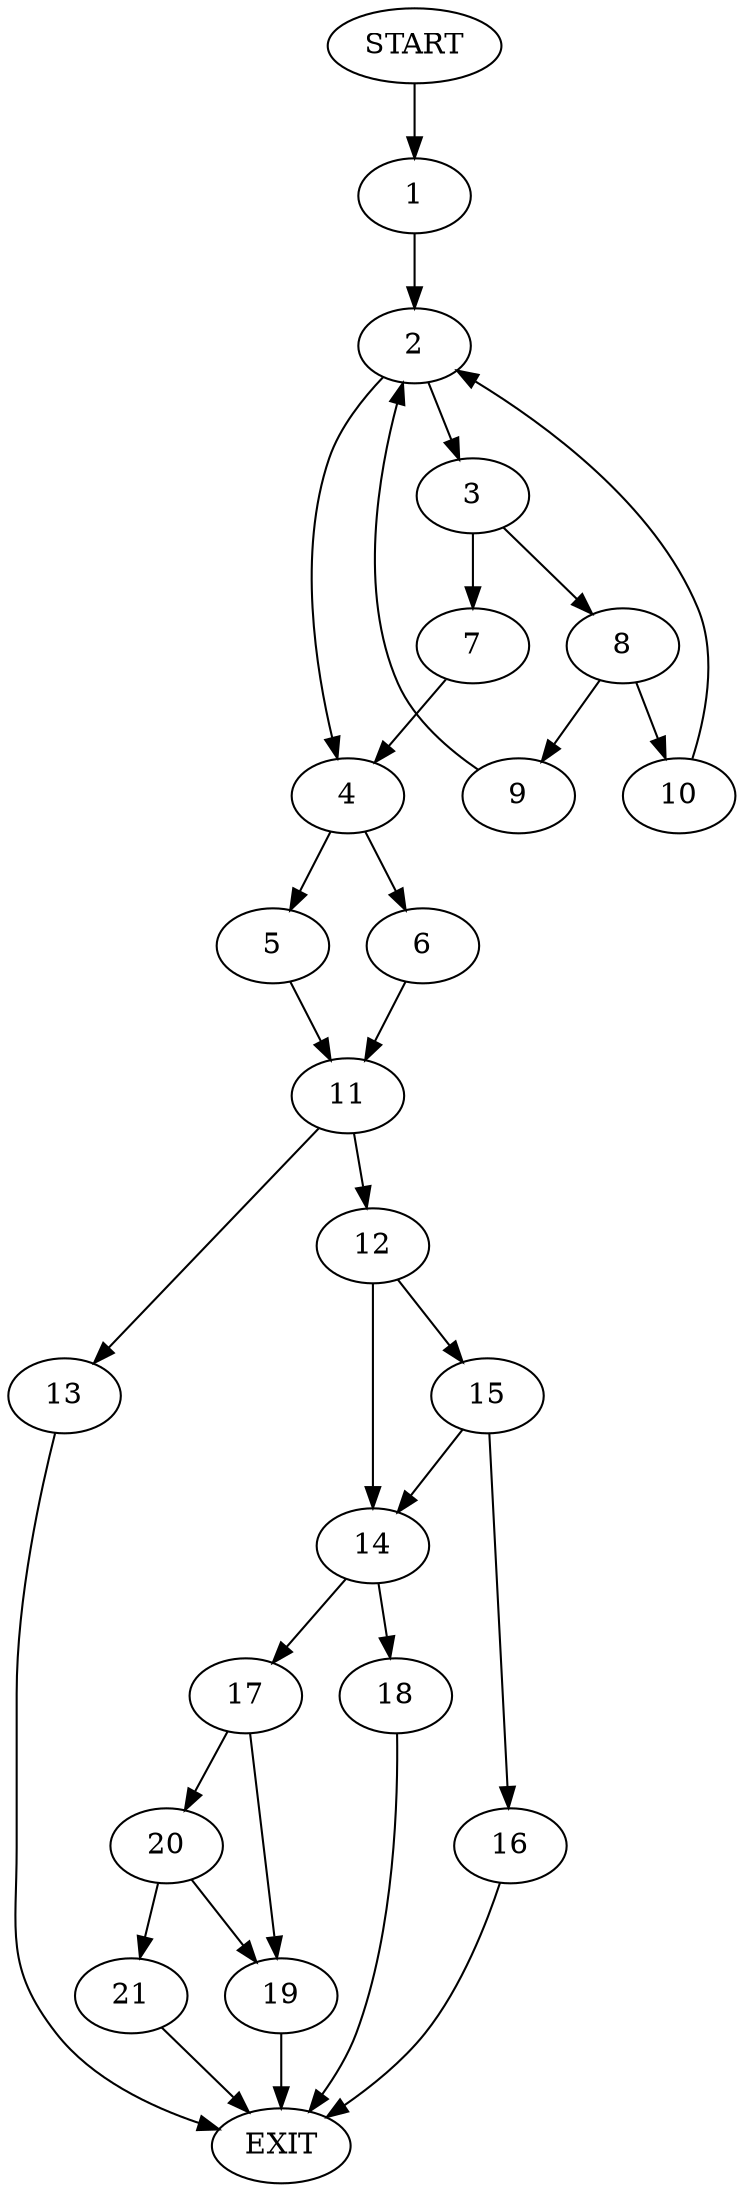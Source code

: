 digraph {
0 [label="START"]
22 [label="EXIT"]
0 -> 1
1 -> 2
2 -> 3
2 -> 4
4 -> 5
4 -> 6
3 -> 7
3 -> 8
7 -> 4
8 -> 9
8 -> 10
9 -> 2
10 -> 2
6 -> 11
5 -> 11
11 -> 12
11 -> 13
13 -> 22
12 -> 14
12 -> 15
15 -> 14
15 -> 16
14 -> 17
14 -> 18
16 -> 22
18 -> 22
17 -> 19
17 -> 20
19 -> 22
20 -> 21
20 -> 19
21 -> 22
}
